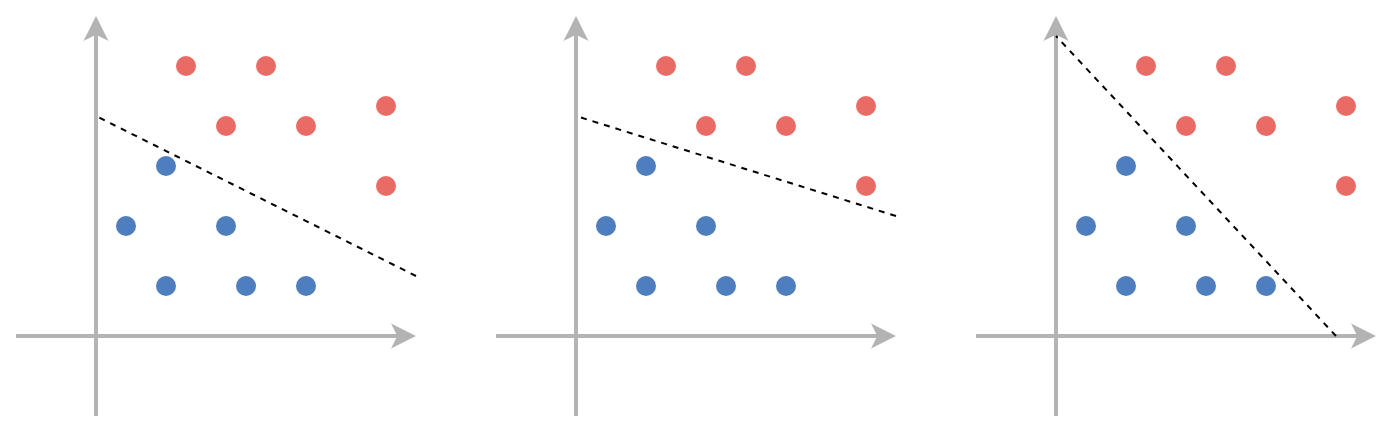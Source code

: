 <mxfile version="14.1.8" type="device"><diagram id="cJPERRU5FPI5m97aNJmQ" name="Page-1"><mxGraphModel dx="931" dy="563" grid="1" gridSize="10" guides="1" tooltips="1" connect="0" arrows="0" fold="1" page="1" pageScale="1" pageWidth="827" pageHeight="1169" math="1" shadow="0"><root><mxCell id="0"/><mxCell id="1" parent="0"/><mxCell id="VLQl7GCd685x5rbxZrGW-1" value="" style="endArrow=classic;html=1;fontFamily=Comic Sans MS;fontSize=30;fontColor=#003366;strokeWidth=2;strokeColor=#B3B3B3;" parent="1" edge="1"><mxGeometry x="20" y="200" width="50" height="50" as="geometry"><mxPoint x="120" y="560" as="sourcePoint"/><mxPoint x="120" y="360" as="targetPoint"/></mxGeometry></mxCell><mxCell id="VLQl7GCd685x5rbxZrGW-2" value="" style="endArrow=classic;html=1;fontFamily=Comic Sans MS;fontSize=30;fontColor=#003366;strokeWidth=2;strokeColor=#B3B3B3;" parent="1" edge="1"><mxGeometry x="40" y="220" width="50" height="50" as="geometry"><mxPoint x="80" y="520" as="sourcePoint"/><mxPoint x="280" y="520" as="targetPoint"/></mxGeometry></mxCell><mxCell id="CmI6H7uyJYHeW5HElF36-2" value="" style="ellipse;whiteSpace=wrap;html=1;strokeColor=none;fillColor=#4E7EBD;" parent="1" vertex="1"><mxGeometry x="150" y="430" width="10" height="10" as="geometry"/></mxCell><mxCell id="CmI6H7uyJYHeW5HElF36-5" value="" style="ellipse;whiteSpace=wrap;html=1;strokeColor=none;fillColor=#4E7EBD;" parent="1" vertex="1"><mxGeometry x="180" y="460" width="10" height="10" as="geometry"/></mxCell><mxCell id="CmI6H7uyJYHeW5HElF36-6" value="" style="endArrow=none;html=1;dashed=1;" parent="1" edge="1"><mxGeometry width="50" height="50" relative="1" as="geometry"><mxPoint x="280" y="490" as="sourcePoint"/><mxPoint x="120" y="410" as="targetPoint"/></mxGeometry></mxCell><mxCell id="CmI6H7uyJYHeW5HElF36-7" value="" style="ellipse;whiteSpace=wrap;html=1;strokeColor=none;fillColor=#4E7EBD;" parent="1" vertex="1"><mxGeometry x="130" y="460" width="10" height="10" as="geometry"/></mxCell><mxCell id="CmI6H7uyJYHeW5HElF36-9" value="" style="ellipse;whiteSpace=wrap;html=1;strokeColor=none;fillColor=#4E7EBD;" parent="1" vertex="1"><mxGeometry x="150" y="490" width="10" height="10" as="geometry"/></mxCell><mxCell id="CmI6H7uyJYHeW5HElF36-12" value="" style="ellipse;whiteSpace=wrap;html=1;strokeColor=none;fillColor=#4E7EBD;" parent="1" vertex="1"><mxGeometry x="220" y="490" width="10" height="10" as="geometry"/></mxCell><mxCell id="CmI6H7uyJYHeW5HElF36-14" value="" style="ellipse;whiteSpace=wrap;html=1;strokeColor=none;fillColor=#4E7EBD;" parent="1" vertex="1"><mxGeometry x="190" y="490" width="10" height="10" as="geometry"/></mxCell><mxCell id="CmI6H7uyJYHeW5HElF36-16" value="" style="ellipse;whiteSpace=wrap;html=1;strokeColor=none;fillColor=#EA6B66;" parent="1" vertex="1"><mxGeometry x="220" y="410" width="10" height="10" as="geometry"/></mxCell><mxCell id="CmI6H7uyJYHeW5HElF36-17" value="" style="ellipse;whiteSpace=wrap;html=1;strokeColor=none;fillColor=#EA6B66;" parent="1" vertex="1"><mxGeometry x="200" y="380" width="10" height="10" as="geometry"/></mxCell><mxCell id="CmI6H7uyJYHeW5HElF36-18" value="" style="ellipse;whiteSpace=wrap;html=1;strokeColor=none;fillColor=#EA6B66;" parent="1" vertex="1"><mxGeometry x="160" y="380" width="10" height="10" as="geometry"/></mxCell><mxCell id="CmI6H7uyJYHeW5HElF36-23" value="" style="ellipse;whiteSpace=wrap;html=1;strokeColor=none;fillColor=#EA6B66;" parent="1" vertex="1"><mxGeometry x="260" y="400" width="10" height="10" as="geometry"/></mxCell><mxCell id="CmI6H7uyJYHeW5HElF36-24" value="" style="ellipse;whiteSpace=wrap;html=1;strokeColor=none;fillColor=#EA6B66;" parent="1" vertex="1"><mxGeometry x="180" y="410" width="10" height="10" as="geometry"/></mxCell><mxCell id="CmI6H7uyJYHeW5HElF36-26" value="" style="ellipse;whiteSpace=wrap;html=1;strokeColor=none;fillColor=#EA6B66;" parent="1" vertex="1"><mxGeometry x="260" y="440" width="10" height="10" as="geometry"/></mxCell><mxCell id="bSFLhGRgzUmWaKW0KJtj-1" value="" style="endArrow=classic;html=1;fontFamily=Comic Sans MS;fontSize=30;fontColor=#003366;strokeWidth=2;strokeColor=#B3B3B3;" edge="1" parent="1"><mxGeometry x="260" y="200" width="50" height="50" as="geometry"><mxPoint x="360" y="560" as="sourcePoint"/><mxPoint x="360" y="360" as="targetPoint"/></mxGeometry></mxCell><mxCell id="bSFLhGRgzUmWaKW0KJtj-2" value="" style="endArrow=classic;html=1;fontFamily=Comic Sans MS;fontSize=30;fontColor=#003366;strokeWidth=2;strokeColor=#B3B3B3;" edge="1" parent="1"><mxGeometry x="280" y="220" width="50" height="50" as="geometry"><mxPoint x="320" y="520" as="sourcePoint"/><mxPoint x="520" y="520" as="targetPoint"/></mxGeometry></mxCell><mxCell id="bSFLhGRgzUmWaKW0KJtj-3" value="" style="ellipse;whiteSpace=wrap;html=1;strokeColor=none;fillColor=#4E7EBD;" vertex="1" parent="1"><mxGeometry x="390" y="430" width="10" height="10" as="geometry"/></mxCell><mxCell id="bSFLhGRgzUmWaKW0KJtj-4" value="" style="ellipse;whiteSpace=wrap;html=1;strokeColor=none;fillColor=#4E7EBD;" vertex="1" parent="1"><mxGeometry x="420" y="460" width="10" height="10" as="geometry"/></mxCell><mxCell id="bSFLhGRgzUmWaKW0KJtj-5" value="" style="endArrow=none;html=1;dashed=1;" edge="1" parent="1"><mxGeometry width="50" height="50" relative="1" as="geometry"><mxPoint x="520" y="460" as="sourcePoint"/><mxPoint x="360" y="410" as="targetPoint"/></mxGeometry></mxCell><mxCell id="bSFLhGRgzUmWaKW0KJtj-6" value="" style="ellipse;whiteSpace=wrap;html=1;strokeColor=none;fillColor=#4E7EBD;" vertex="1" parent="1"><mxGeometry x="370" y="460" width="10" height="10" as="geometry"/></mxCell><mxCell id="bSFLhGRgzUmWaKW0KJtj-7" value="" style="ellipse;whiteSpace=wrap;html=1;strokeColor=none;fillColor=#4E7EBD;" vertex="1" parent="1"><mxGeometry x="390" y="490" width="10" height="10" as="geometry"/></mxCell><mxCell id="bSFLhGRgzUmWaKW0KJtj-8" value="" style="ellipse;whiteSpace=wrap;html=1;strokeColor=none;fillColor=#4E7EBD;" vertex="1" parent="1"><mxGeometry x="460" y="490" width="10" height="10" as="geometry"/></mxCell><mxCell id="bSFLhGRgzUmWaKW0KJtj-9" value="" style="ellipse;whiteSpace=wrap;html=1;strokeColor=none;fillColor=#4E7EBD;" vertex="1" parent="1"><mxGeometry x="430" y="490" width="10" height="10" as="geometry"/></mxCell><mxCell id="bSFLhGRgzUmWaKW0KJtj-10" value="" style="ellipse;whiteSpace=wrap;html=1;strokeColor=none;fillColor=#EA6B66;" vertex="1" parent="1"><mxGeometry x="460" y="410" width="10" height="10" as="geometry"/></mxCell><mxCell id="bSFLhGRgzUmWaKW0KJtj-11" value="" style="ellipse;whiteSpace=wrap;html=1;strokeColor=none;fillColor=#EA6B66;" vertex="1" parent="1"><mxGeometry x="440" y="380" width="10" height="10" as="geometry"/></mxCell><mxCell id="bSFLhGRgzUmWaKW0KJtj-12" value="" style="ellipse;whiteSpace=wrap;html=1;strokeColor=none;fillColor=#EA6B66;" vertex="1" parent="1"><mxGeometry x="400" y="380" width="10" height="10" as="geometry"/></mxCell><mxCell id="bSFLhGRgzUmWaKW0KJtj-13" value="" style="ellipse;whiteSpace=wrap;html=1;strokeColor=none;fillColor=#EA6B66;" vertex="1" parent="1"><mxGeometry x="500" y="400" width="10" height="10" as="geometry"/></mxCell><mxCell id="bSFLhGRgzUmWaKW0KJtj-14" value="" style="ellipse;whiteSpace=wrap;html=1;strokeColor=none;fillColor=#EA6B66;" vertex="1" parent="1"><mxGeometry x="420" y="410" width="10" height="10" as="geometry"/></mxCell><mxCell id="bSFLhGRgzUmWaKW0KJtj-15" value="" style="ellipse;whiteSpace=wrap;html=1;strokeColor=none;fillColor=#EA6B66;" vertex="1" parent="1"><mxGeometry x="500" y="440" width="10" height="10" as="geometry"/></mxCell><mxCell id="bSFLhGRgzUmWaKW0KJtj-16" value="" style="endArrow=classic;html=1;fontFamily=Comic Sans MS;fontSize=30;fontColor=#003366;strokeWidth=2;strokeColor=#B3B3B3;" edge="1" parent="1"><mxGeometry x="500" y="200" width="50" height="50" as="geometry"><mxPoint x="600" y="560" as="sourcePoint"/><mxPoint x="600" y="360" as="targetPoint"/></mxGeometry></mxCell><mxCell id="bSFLhGRgzUmWaKW0KJtj-17" value="" style="endArrow=classic;html=1;fontFamily=Comic Sans MS;fontSize=30;fontColor=#003366;strokeWidth=2;strokeColor=#B3B3B3;" edge="1" parent="1"><mxGeometry x="520" y="220" width="50" height="50" as="geometry"><mxPoint x="560" y="520" as="sourcePoint"/><mxPoint x="760" y="520" as="targetPoint"/></mxGeometry></mxCell><mxCell id="bSFLhGRgzUmWaKW0KJtj-18" value="" style="ellipse;whiteSpace=wrap;html=1;strokeColor=none;fillColor=#4E7EBD;" vertex="1" parent="1"><mxGeometry x="630" y="430" width="10" height="10" as="geometry"/></mxCell><mxCell id="bSFLhGRgzUmWaKW0KJtj-19" value="" style="ellipse;whiteSpace=wrap;html=1;strokeColor=none;fillColor=#4E7EBD;" vertex="1" parent="1"><mxGeometry x="660" y="460" width="10" height="10" as="geometry"/></mxCell><mxCell id="bSFLhGRgzUmWaKW0KJtj-20" value="" style="endArrow=none;html=1;dashed=1;" edge="1" parent="1"><mxGeometry width="50" height="50" relative="1" as="geometry"><mxPoint x="740" y="520" as="sourcePoint"/><mxPoint x="600" y="370" as="targetPoint"/></mxGeometry></mxCell><mxCell id="bSFLhGRgzUmWaKW0KJtj-21" value="" style="ellipse;whiteSpace=wrap;html=1;strokeColor=none;fillColor=#4E7EBD;" vertex="1" parent="1"><mxGeometry x="610" y="460" width="10" height="10" as="geometry"/></mxCell><mxCell id="bSFLhGRgzUmWaKW0KJtj-22" value="" style="ellipse;whiteSpace=wrap;html=1;strokeColor=none;fillColor=#4E7EBD;" vertex="1" parent="1"><mxGeometry x="630" y="490" width="10" height="10" as="geometry"/></mxCell><mxCell id="bSFLhGRgzUmWaKW0KJtj-23" value="" style="ellipse;whiteSpace=wrap;html=1;strokeColor=none;fillColor=#4E7EBD;" vertex="1" parent="1"><mxGeometry x="700" y="490" width="10" height="10" as="geometry"/></mxCell><mxCell id="bSFLhGRgzUmWaKW0KJtj-24" value="" style="ellipse;whiteSpace=wrap;html=1;strokeColor=none;fillColor=#4E7EBD;" vertex="1" parent="1"><mxGeometry x="670" y="490" width="10" height="10" as="geometry"/></mxCell><mxCell id="bSFLhGRgzUmWaKW0KJtj-25" value="" style="ellipse;whiteSpace=wrap;html=1;strokeColor=none;fillColor=#EA6B66;" vertex="1" parent="1"><mxGeometry x="700" y="410" width="10" height="10" as="geometry"/></mxCell><mxCell id="bSFLhGRgzUmWaKW0KJtj-26" value="" style="ellipse;whiteSpace=wrap;html=1;strokeColor=none;fillColor=#EA6B66;" vertex="1" parent="1"><mxGeometry x="680" y="380" width="10" height="10" as="geometry"/></mxCell><mxCell id="bSFLhGRgzUmWaKW0KJtj-27" value="" style="ellipse;whiteSpace=wrap;html=1;strokeColor=none;fillColor=#EA6B66;" vertex="1" parent="1"><mxGeometry x="640" y="380" width="10" height="10" as="geometry"/></mxCell><mxCell id="bSFLhGRgzUmWaKW0KJtj-28" value="" style="ellipse;whiteSpace=wrap;html=1;strokeColor=none;fillColor=#EA6B66;" vertex="1" parent="1"><mxGeometry x="740" y="400" width="10" height="10" as="geometry"/></mxCell><mxCell id="bSFLhGRgzUmWaKW0KJtj-29" value="" style="ellipse;whiteSpace=wrap;html=1;strokeColor=none;fillColor=#EA6B66;" vertex="1" parent="1"><mxGeometry x="660" y="410" width="10" height="10" as="geometry"/></mxCell><mxCell id="bSFLhGRgzUmWaKW0KJtj-30" value="" style="ellipse;whiteSpace=wrap;html=1;strokeColor=none;fillColor=#EA6B66;" vertex="1" parent="1"><mxGeometry x="740" y="440" width="10" height="10" as="geometry"/></mxCell></root></mxGraphModel></diagram></mxfile>